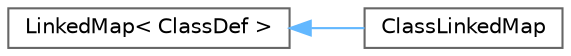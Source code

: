 digraph "Graphical Class Hierarchy"
{
 // INTERACTIVE_SVG=YES
 // LATEX_PDF_SIZE
  bgcolor="transparent";
  edge [fontname=Helvetica,fontsize=10,labelfontname=Helvetica,labelfontsize=10];
  node [fontname=Helvetica,fontsize=10,shape=box,height=0.2,width=0.4];
  rankdir="LR";
  Node0 [id="Node000000",label="LinkedMap\< ClassDef \>",height=0.2,width=0.4,color="grey40", fillcolor="white", style="filled",URL="$d0/d2c/class_linked_map.html",tooltip=" "];
  Node0 -> Node1 [id="edge180_Node000000_Node000001",dir="back",color="steelblue1",style="solid",tooltip=" "];
  Node1 [id="Node000001",label="ClassLinkedMap",height=0.2,width=0.4,color="grey40", fillcolor="white", style="filled",URL="$d0/d10/class_class_linked_map.html",tooltip=" "];
}

